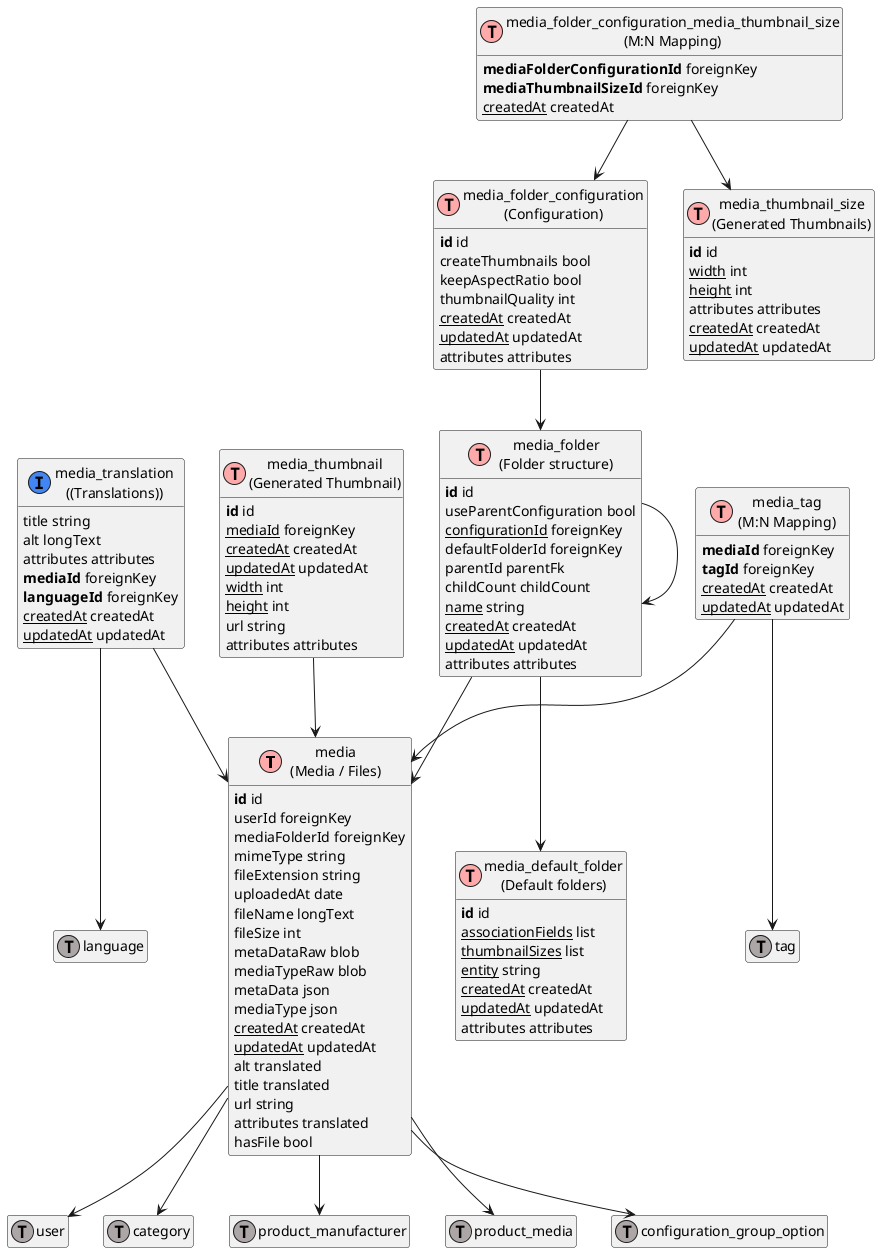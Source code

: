 @startuml
' uncomment the line below if you're using computer with a retina display
' skinparam dpi 300
!define Table(name,desc) class name as "desc" << (T,#FFAAAA) >>
!define ForeignTable(name,desc) class name as "desc" << (T,#ada6a6) >>
!define TranslationTable(name,desc) class name as "desc" << (I,#4286f4) >>
' we use bold for primary key
' green color for unique
' and underscore for not_null
!define primary_key(x) <b>x</b>
!define unique(x) <color:green>x</color>
!define not_null(x) <u>x</u>
' other tags available:
' <i></i>
' <back:COLOR></color>, where color is a color name or html color code
' (#FFAACC)
' see: http://plantuml.com/classes.html#More
hide methods
hide stereotypes
hide empty members
skinparam backgroundColor #FFFFFF

' entities

Table(ShopwareCoreContentMediaMediaDefinition, "media\n(Media / Files)") {
   primary_key(id) id
   userId foreignKey
   mediaFolderId foreignKey
   mimeType string
   fileExtension string
   uploadedAt date
   fileName longText
   fileSize int
   metaDataRaw blob
   mediaTypeRaw blob
   metaData json
   mediaType json
   not_null(createdAt) createdAt
   not_null(updatedAt) updatedAt
   alt translated
   title translated
   url string
   attributes translated
   hasFile bool
}
Table(ShopwareCoreContentMediaAggregateMediaDefaultFolderMediaDefaultFolderDefinition, "media_default_folder\n(Default folders)") {
   primary_key(id) id
   not_null(associationFields) list
   not_null(thumbnailSizes) list
   not_null(entity) string
   not_null(createdAt) createdAt
   not_null(updatedAt) updatedAt
   attributes attributes
}
Table(ShopwareCoreContentMediaAggregateMediaThumbnailMediaThumbnailDefinition, "media_thumbnail\n(Generated Thumbnail)") {
   primary_key(id) id
   not_null(mediaId) foreignKey
   not_null(createdAt) createdAt
   not_null(updatedAt) updatedAt
   not_null(width) int
   not_null(height) int
   url string
   attributes attributes
}
TranslationTable(ShopwareCoreContentMediaAggregateMediaTranslationMediaTranslationDefinition, "media_translation\n((Translations))") {
   title string
   alt longText
   attributes attributes
   primary_key(mediaId) foreignKey
   primary_key(languageId) foreignKey
   not_null(createdAt) createdAt
   not_null(updatedAt) updatedAt
}
Table(ShopwareCoreContentMediaAggregateMediaFolderMediaFolderDefinition, "media_folder\n(Folder structure)") {
   primary_key(id) id
   useParentConfiguration bool
   not_null(configurationId) foreignKey
   defaultFolderId foreignKey
   parentId parentFk
   childCount childCount
   not_null(name) string
   not_null(createdAt) createdAt
   not_null(updatedAt) updatedAt
   attributes attributes
}
Table(ShopwareCoreContentMediaAggregateMediaThumbnailSizeMediaThumbnailSizeDefinition, "media_thumbnail_size\n(Generated Thumbnails)") {
   primary_key(id) id
   not_null(width) int
   not_null(height) int
   attributes attributes
   not_null(createdAt) createdAt
   not_null(updatedAt) updatedAt
}
Table(ShopwareCoreContentMediaAggregateMediaFolderConfigurationMediaFolderConfigurationDefinition, "media_folder_configuration\n(Configuration)") {
   primary_key(id) id
   createThumbnails bool
   keepAspectRatio bool
   thumbnailQuality int
   not_null(createdAt) createdAt
   not_null(updatedAt) updatedAt
   attributes attributes
}
Table(ShopwareCoreContentMediaAggregateMediaFolderConfigurationMediaThumbnailSizeMediaFolderConfigurationMediaThumbnailSizeDefinition, "media_folder_configuration_media_thumbnail_size\n(M:N Mapping)") {
   primary_key(mediaFolderConfigurationId) foreignKey
   primary_key(mediaThumbnailSizeId) foreignKey
   not_null(createdAt) createdAt
}
Table(ShopwareCoreContentMediaAggregateMediaTagMediaTagDefinition, "media_tag\n(M:N Mapping)") {
   primary_key(mediaId) foreignKey
   primary_key(tagId) foreignKey
   not_null(createdAt) createdAt
   not_null(updatedAt) updatedAt
}
ForeignTable(ShopwareCoreSystemUserUserDefinition, "user") {
}
ForeignTable(ShopwareCoreContentCategoryCategoryDefinition, "category") {
}
ForeignTable(ShopwareCoreContentProductAggregateProductManufacturerProductManufacturerDefinition, "product_manufacturer") {
}
ForeignTable(ShopwareCoreContentProductAggregateProductMediaProductMediaDefinition, "product_media") {
}
ForeignTable(ShopwareCoreContentConfigurationAggregateConfigurationGroupOptionConfigurationGroupOptionDefinition, "configuration_group_option") {
}
ForeignTable(ShopwareCoreSystemLanguageLanguageDefinition, "language") {
}
ForeignTable(ShopwareCoreFrameworkTagTagDefinition, "tag") {
}

' relationshipd

ShopwareCoreContentMediaMediaDefinition --> ShopwareCoreSystemUserUserDefinition
ShopwareCoreContentMediaMediaDefinition --> ShopwareCoreContentCategoryCategoryDefinition
ShopwareCoreContentMediaMediaDefinition --> ShopwareCoreContentProductAggregateProductManufacturerProductManufacturerDefinition
ShopwareCoreContentMediaMediaDefinition --> ShopwareCoreContentProductAggregateProductMediaProductMediaDefinition
ShopwareCoreContentMediaAggregateMediaTranslationMediaTranslationDefinition --> ShopwareCoreContentMediaMediaDefinition
ShopwareCoreContentMediaAggregateMediaThumbnailMediaThumbnailDefinition --> ShopwareCoreContentMediaMediaDefinition
ShopwareCoreContentMediaAggregateMediaFolderMediaFolderDefinition --> ShopwareCoreContentMediaMediaDefinition
ShopwareCoreContentMediaMediaDefinition --> ShopwareCoreContentConfigurationAggregateConfigurationGroupOptionConfigurationGroupOptionDefinition
ShopwareCoreContentMediaAggregateMediaTagMediaTagDefinition --> ShopwareCoreContentMediaMediaDefinition
ShopwareCoreContentMediaAggregateMediaFolderMediaFolderDefinition --> ShopwareCoreContentMediaAggregateMediaDefaultFolderMediaDefaultFolderDefinition
ShopwareCoreContentMediaAggregateMediaTranslationMediaTranslationDefinition --> ShopwareCoreSystemLanguageLanguageDefinition
ShopwareCoreContentMediaAggregateMediaFolderMediaFolderDefinition --> ShopwareCoreContentMediaAggregateMediaFolderMediaFolderDefinition
ShopwareCoreContentMediaAggregateMediaFolderConfigurationMediaFolderConfigurationDefinition --> ShopwareCoreContentMediaAggregateMediaFolderMediaFolderDefinition
ShopwareCoreContentMediaAggregateMediaFolderConfigurationMediaThumbnailSizeMediaFolderConfigurationMediaThumbnailSizeDefinition --> ShopwareCoreContentMediaAggregateMediaThumbnailSizeMediaThumbnailSizeDefinition
ShopwareCoreContentMediaAggregateMediaFolderConfigurationMediaThumbnailSizeMediaFolderConfigurationMediaThumbnailSizeDefinition --> ShopwareCoreContentMediaAggregateMediaFolderConfigurationMediaFolderConfigurationDefinition
ShopwareCoreContentMediaAggregateMediaTagMediaTagDefinition --> ShopwareCoreFrameworkTagTagDefinition
@enduml
